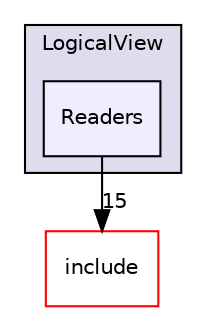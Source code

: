 digraph "lib/DebugInfo/LogicalView/Readers" {
  bgcolor=transparent;
  compound=true
  node [ fontsize="10", fontname="Helvetica"];
  edge [ labelfontsize="10", labelfontname="Helvetica"];
  subgraph clusterdir_35726c853ff3be0c227effe88eaffdae {
    graph [ bgcolor="#ddddee", pencolor="black", label="LogicalView" fontname="Helvetica", fontsize="10", URL="dir_35726c853ff3be0c227effe88eaffdae.html"]
  dir_5bb148124d8b33d05751c45d4bae076b [shape=box, label="Readers", style="filled", fillcolor="#eeeeff", pencolor="black", URL="dir_5bb148124d8b33d05751c45d4bae076b.html"];
  }
  dir_d44c64559bbebec7f509842c48db8b23 [shape=box label="include" color="red" URL="dir_d44c64559bbebec7f509842c48db8b23.html"];
  dir_5bb148124d8b33d05751c45d4bae076b->dir_d44c64559bbebec7f509842c48db8b23 [headlabel="15", labeldistance=1.5 headhref="dir_000323_000001.html"];
}
